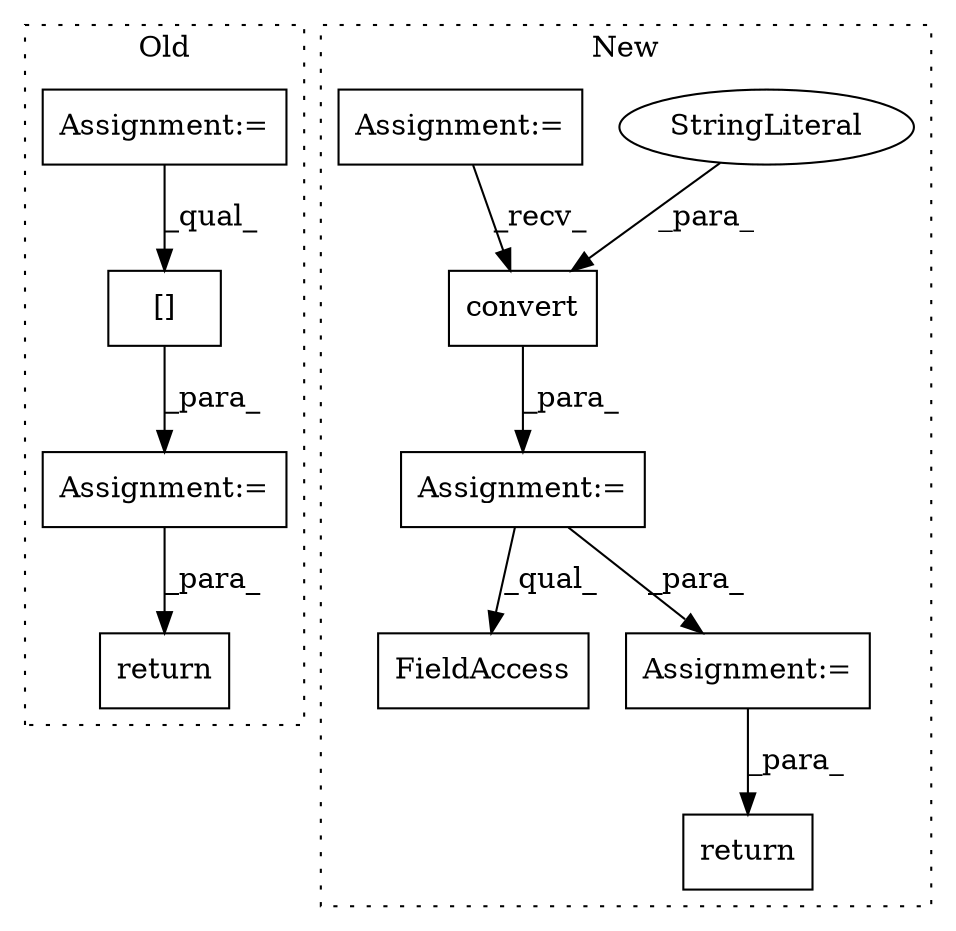 digraph G {
subgraph cluster0 {
1 [label="return" a="41" s="1079" l="7" shape="box"];
4 [label="Assignment:=" a="7" s="927" l="1" shape="box"];
9 [label="[]" a="2" s="928,1038" l="9,2" shape="box"];
11 [label="Assignment:=" a="7" s="900" l="1" shape="box"];
label = "Old";
style="dotted";
}
subgraph cluster1 {
2 [label="convert" a="32" s="976,991" l="8,1" shape="box"];
3 [label="return" a="41" s="1141" l="7" shape="box"];
5 [label="StringLiteral" a="45" s="984" l="7" shape="ellipse"];
6 [label="Assignment:=" a="7" s="927" l="5" shape="box"];
7 [label="Assignment:=" a="7" s="1001" l="1" shape="box"];
8 [label="FieldAccess" a="22" s="1126" l="8" shape="box"];
10 [label="Assignment:=" a="7" s="1075" l="1" shape="box"];
label = "New";
style="dotted";
}
2 -> 7 [label="_para_"];
4 -> 1 [label="_para_"];
5 -> 2 [label="_para_"];
6 -> 2 [label="_recv_"];
7 -> 10 [label="_para_"];
7 -> 8 [label="_qual_"];
9 -> 4 [label="_para_"];
10 -> 3 [label="_para_"];
11 -> 9 [label="_qual_"];
}